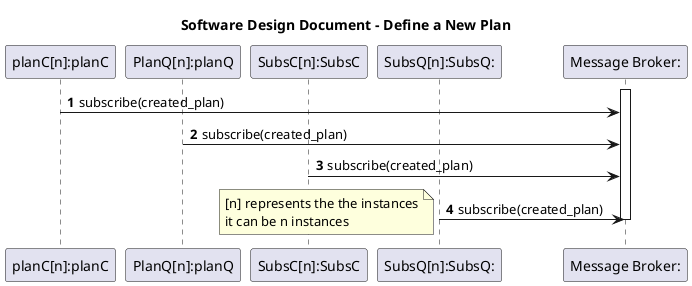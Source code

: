 @startuml
'autocomplete on
autonumber

title Software Design Document - Define a New Plan

participant "planC[n]:planC" as PC
participant "PlanQ[n]:planQ" as PQ
participant "SubsC[n]:SubsC" as SC
participant "SubsQ[n]:SubsQ:" as SQ
participant "Message Broker:" as mb

activate mb
PC -> mb : subscribe(created_plan)
PQ -> mb : subscribe(created_plan)
SC -> mb : subscribe(created_plan)
SQ -> mb : subscribe(created_plan)
deactivate mb

note left
[n] represents the the instances
it can be n instances
end note

@enduml
